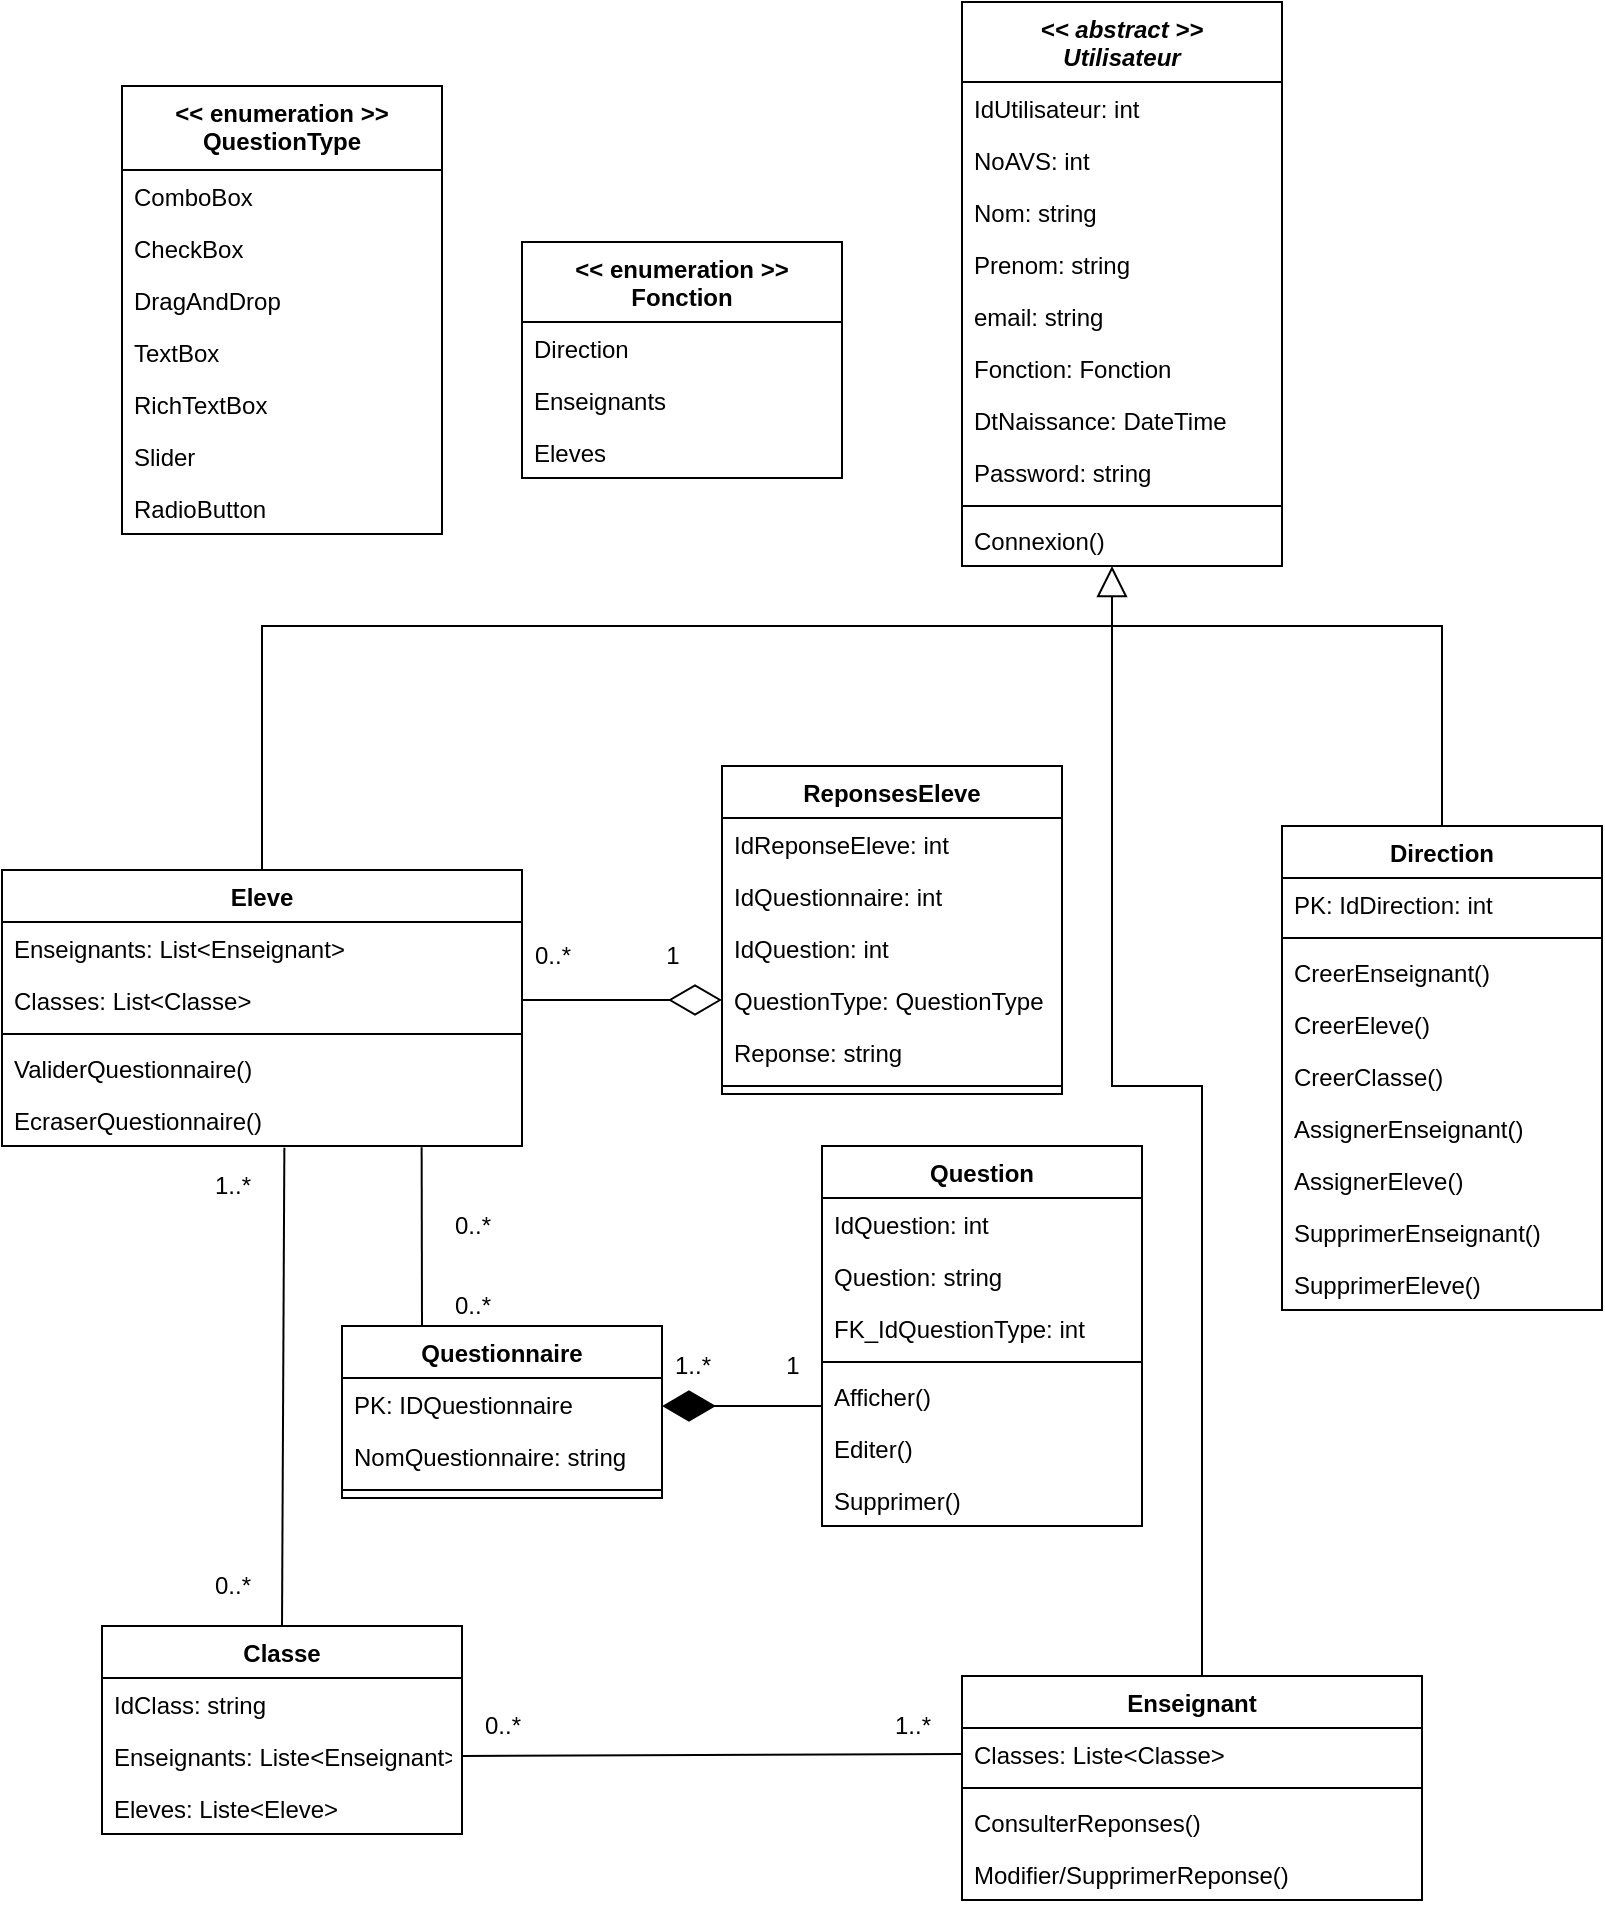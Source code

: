 <mxfile version="19.0.1" type="github">
  <diagram id="C5RBs43oDa-KdzZeNtuy" name="Page-1">
    <mxGraphModel dx="869" dy="1718" grid="1" gridSize="10" guides="1" tooltips="1" connect="1" arrows="1" fold="1" page="1" pageScale="1" pageWidth="827" pageHeight="1169" math="0" shadow="0">
      <root>
        <mxCell id="WIyWlLk6GJQsqaUBKTNV-0" />
        <mxCell id="WIyWlLk6GJQsqaUBKTNV-1" parent="WIyWlLk6GJQsqaUBKTNV-0" />
        <mxCell id="Zi9LIRQCBly2Rpeok-5_-23" value="Eleve" style="swimlane;fontStyle=1;align=center;verticalAlign=top;childLayout=stackLayout;horizontal=1;startSize=26;horizontalStack=0;resizeParent=1;resizeParentMax=0;resizeLast=0;collapsible=1;marginBottom=0;" parent="WIyWlLk6GJQsqaUBKTNV-1" vertex="1">
          <mxGeometry x="10" y="432" width="260" height="138" as="geometry" />
        </mxCell>
        <mxCell id="Zi9LIRQCBly2Rpeok-5_-32" value="Enseignants: List&lt;Enseignant&gt;" style="text;strokeColor=none;fillColor=none;align=left;verticalAlign=top;spacingLeft=4;spacingRight=4;overflow=hidden;rotatable=0;points=[[0,0.5],[1,0.5]];portConstraint=eastwest;" parent="Zi9LIRQCBly2Rpeok-5_-23" vertex="1">
          <mxGeometry y="26" width="260" height="26" as="geometry" />
        </mxCell>
        <mxCell id="2w14g9TlOuWHbVfkqIbt-16" value="Classes: List&lt;Classe&gt;" style="text;strokeColor=none;fillColor=none;align=left;verticalAlign=top;spacingLeft=4;spacingRight=4;overflow=hidden;rotatable=0;points=[[0,0.5],[1,0.5]];portConstraint=eastwest;" parent="Zi9LIRQCBly2Rpeok-5_-23" vertex="1">
          <mxGeometry y="52" width="260" height="26" as="geometry" />
        </mxCell>
        <mxCell id="Zi9LIRQCBly2Rpeok-5_-25" value="" style="line;strokeWidth=1;fillColor=none;align=left;verticalAlign=middle;spacingTop=-1;spacingLeft=3;spacingRight=3;rotatable=0;labelPosition=right;points=[];portConstraint=eastwest;" parent="Zi9LIRQCBly2Rpeok-5_-23" vertex="1">
          <mxGeometry y="78" width="260" height="8" as="geometry" />
        </mxCell>
        <mxCell id="Zi9LIRQCBly2Rpeok-5_-34" value="ValiderQuestionnaire()" style="text;strokeColor=none;fillColor=none;align=left;verticalAlign=top;spacingLeft=4;spacingRight=4;overflow=hidden;rotatable=0;points=[[0,0.5],[1,0.5]];portConstraint=eastwest;" parent="Zi9LIRQCBly2Rpeok-5_-23" vertex="1">
          <mxGeometry y="86" width="260" height="26" as="geometry" />
        </mxCell>
        <mxCell id="Zi9LIRQCBly2Rpeok-5_-33" value="EcraserQuestionnaire()" style="text;strokeColor=none;fillColor=none;align=left;verticalAlign=top;spacingLeft=4;spacingRight=4;overflow=hidden;rotatable=0;points=[[0,0.5],[1,0.5]];portConstraint=eastwest;" parent="Zi9LIRQCBly2Rpeok-5_-23" vertex="1">
          <mxGeometry y="112" width="260" height="26" as="geometry" />
        </mxCell>
        <mxCell id="he9SxElErfdmWkTXxZOx-20" style="edgeStyle=orthogonalEdgeStyle;rounded=0;orthogonalLoop=1;jettySize=auto;html=1;endArrow=block;endFill=0;startSize=8;endSize=13;strokeWidth=1;" parent="WIyWlLk6GJQsqaUBKTNV-1" source="Zi9LIRQCBly2Rpeok-5_-35" edge="1">
          <mxGeometry relative="1" as="geometry">
            <mxPoint x="565" y="280" as="targetPoint" />
            <Array as="points">
              <mxPoint x="610" y="540" />
              <mxPoint x="565" y="540" />
            </Array>
          </mxGeometry>
        </mxCell>
        <mxCell id="Zi9LIRQCBly2Rpeok-5_-35" value="Enseignant" style="swimlane;fontStyle=1;align=center;verticalAlign=top;childLayout=stackLayout;horizontal=1;startSize=26;horizontalStack=0;resizeParent=1;resizeParentMax=0;resizeLast=0;collapsible=1;marginBottom=0;" parent="WIyWlLk6GJQsqaUBKTNV-1" vertex="1">
          <mxGeometry x="490" y="835" width="230" height="112" as="geometry" />
        </mxCell>
        <mxCell id="2w14g9TlOuWHbVfkqIbt-33" value="Classes: Liste&lt;Classe&gt;" style="text;strokeColor=none;fillColor=none;align=left;verticalAlign=top;spacingLeft=4;spacingRight=4;overflow=hidden;rotatable=0;points=[[0,0.5],[1,0.5]];portConstraint=eastwest;" parent="Zi9LIRQCBly2Rpeok-5_-35" vertex="1">
          <mxGeometry y="26" width="230" height="26" as="geometry" />
        </mxCell>
        <mxCell id="Zi9LIRQCBly2Rpeok-5_-37" value="" style="line;strokeWidth=1;fillColor=none;align=left;verticalAlign=middle;spacingTop=-1;spacingLeft=3;spacingRight=3;rotatable=0;labelPosition=right;points=[];portConstraint=eastwest;" parent="Zi9LIRQCBly2Rpeok-5_-35" vertex="1">
          <mxGeometry y="52" width="230" height="8" as="geometry" />
        </mxCell>
        <mxCell id="Zi9LIRQCBly2Rpeok-5_-71" value="ConsulterReponses()" style="text;strokeColor=none;fillColor=none;align=left;verticalAlign=top;spacingLeft=4;spacingRight=4;overflow=hidden;rotatable=0;points=[[0,0.5],[1,0.5]];portConstraint=eastwest;" parent="Zi9LIRQCBly2Rpeok-5_-35" vertex="1">
          <mxGeometry y="60" width="230" height="26" as="geometry" />
        </mxCell>
        <mxCell id="Zi9LIRQCBly2Rpeok-5_-70" value="Modifier/SupprimerReponse()" style="text;strokeColor=none;fillColor=none;align=left;verticalAlign=top;spacingLeft=4;spacingRight=4;overflow=hidden;rotatable=0;points=[[0,0.5],[1,0.5]];portConstraint=eastwest;" parent="Zi9LIRQCBly2Rpeok-5_-35" vertex="1">
          <mxGeometry y="86" width="230" height="26" as="geometry" />
        </mxCell>
        <mxCell id="Zi9LIRQCBly2Rpeok-5_-46" value="Classe" style="swimlane;fontStyle=1;align=center;verticalAlign=top;childLayout=stackLayout;horizontal=1;startSize=26;horizontalStack=0;resizeParent=1;resizeParentMax=0;resizeLast=0;collapsible=1;marginBottom=0;" parent="WIyWlLk6GJQsqaUBKTNV-1" vertex="1">
          <mxGeometry x="60" y="810" width="180" height="104" as="geometry" />
        </mxCell>
        <mxCell id="Zi9LIRQCBly2Rpeok-5_-51" value="IdClass: string" style="text;strokeColor=none;fillColor=none;align=left;verticalAlign=top;spacingLeft=4;spacingRight=4;overflow=hidden;rotatable=0;points=[[0,0.5],[1,0.5]];portConstraint=eastwest;" parent="Zi9LIRQCBly2Rpeok-5_-46" vertex="1">
          <mxGeometry y="26" width="180" height="26" as="geometry" />
        </mxCell>
        <mxCell id="2w14g9TlOuWHbVfkqIbt-21" value="Enseignants: Liste&lt;Enseignant&gt;" style="text;strokeColor=none;fillColor=none;align=left;verticalAlign=top;spacingLeft=4;spacingRight=4;overflow=hidden;rotatable=0;points=[[0,0.5],[1,0.5]];portConstraint=eastwest;" parent="Zi9LIRQCBly2Rpeok-5_-46" vertex="1">
          <mxGeometry y="52" width="180" height="26" as="geometry" />
        </mxCell>
        <mxCell id="Zi9LIRQCBly2Rpeok-5_-52" value="Eleves: Liste&lt;Eleve&gt;" style="text;strokeColor=none;fillColor=none;align=left;verticalAlign=top;spacingLeft=4;spacingRight=4;overflow=hidden;rotatable=0;points=[[0,0.5],[1,0.5]];portConstraint=eastwest;" parent="Zi9LIRQCBly2Rpeok-5_-46" vertex="1">
          <mxGeometry y="78" width="180" height="26" as="geometry" />
        </mxCell>
        <mxCell id="Zi9LIRQCBly2Rpeok-5_-55" value="Direction" style="swimlane;fontStyle=1;align=center;verticalAlign=top;childLayout=stackLayout;horizontal=1;startSize=26;horizontalStack=0;resizeParent=1;resizeParentMax=0;resizeLast=0;collapsible=1;marginBottom=0;" parent="WIyWlLk6GJQsqaUBKTNV-1" vertex="1">
          <mxGeometry x="650" y="410" width="160" height="242" as="geometry" />
        </mxCell>
        <mxCell id="Zi9LIRQCBly2Rpeok-5_-56" value="PK: IdDirection: int" style="text;strokeColor=none;fillColor=none;align=left;verticalAlign=top;spacingLeft=4;spacingRight=4;overflow=hidden;rotatable=0;points=[[0,0.5],[1,0.5]];portConstraint=eastwest;" parent="Zi9LIRQCBly2Rpeok-5_-55" vertex="1">
          <mxGeometry y="26" width="160" height="26" as="geometry" />
        </mxCell>
        <mxCell id="Zi9LIRQCBly2Rpeok-5_-57" value="" style="line;strokeWidth=1;fillColor=none;align=left;verticalAlign=middle;spacingTop=-1;spacingLeft=3;spacingRight=3;rotatable=0;labelPosition=right;points=[];portConstraint=eastwest;" parent="Zi9LIRQCBly2Rpeok-5_-55" vertex="1">
          <mxGeometry y="52" width="160" height="8" as="geometry" />
        </mxCell>
        <mxCell id="Zi9LIRQCBly2Rpeok-5_-58" value="CreerEnseignant()" style="text;strokeColor=none;fillColor=none;align=left;verticalAlign=top;spacingLeft=4;spacingRight=4;overflow=hidden;rotatable=0;points=[[0,0.5],[1,0.5]];portConstraint=eastwest;" parent="Zi9LIRQCBly2Rpeok-5_-55" vertex="1">
          <mxGeometry y="60" width="160" height="26" as="geometry" />
        </mxCell>
        <mxCell id="Zi9LIRQCBly2Rpeok-5_-65" value="CreerEleve()" style="text;strokeColor=none;fillColor=none;align=left;verticalAlign=top;spacingLeft=4;spacingRight=4;overflow=hidden;rotatable=0;points=[[0,0.5],[1,0.5]];portConstraint=eastwest;" parent="Zi9LIRQCBly2Rpeok-5_-55" vertex="1">
          <mxGeometry y="86" width="160" height="26" as="geometry" />
        </mxCell>
        <mxCell id="Zi9LIRQCBly2Rpeok-5_-64" value="CreerClasse()" style="text;strokeColor=none;fillColor=none;align=left;verticalAlign=top;spacingLeft=4;spacingRight=4;overflow=hidden;rotatable=0;points=[[0,0.5],[1,0.5]];portConstraint=eastwest;" parent="Zi9LIRQCBly2Rpeok-5_-55" vertex="1">
          <mxGeometry y="112" width="160" height="26" as="geometry" />
        </mxCell>
        <mxCell id="Zi9LIRQCBly2Rpeok-5_-63" value="AssignerEnseignant()" style="text;strokeColor=none;fillColor=none;align=left;verticalAlign=top;spacingLeft=4;spacingRight=4;overflow=hidden;rotatable=0;points=[[0,0.5],[1,0.5]];portConstraint=eastwest;" parent="Zi9LIRQCBly2Rpeok-5_-55" vertex="1">
          <mxGeometry y="138" width="160" height="26" as="geometry" />
        </mxCell>
        <mxCell id="Zi9LIRQCBly2Rpeok-5_-67" value="AssignerEleve()" style="text;strokeColor=none;fillColor=none;align=left;verticalAlign=top;spacingLeft=4;spacingRight=4;overflow=hidden;rotatable=0;points=[[0,0.5],[1,0.5]];portConstraint=eastwest;" parent="Zi9LIRQCBly2Rpeok-5_-55" vertex="1">
          <mxGeometry y="164" width="160" height="26" as="geometry" />
        </mxCell>
        <mxCell id="Zi9LIRQCBly2Rpeok-5_-66" value="SupprimerEnseignant()" style="text;strokeColor=none;fillColor=none;align=left;verticalAlign=top;spacingLeft=4;spacingRight=4;overflow=hidden;rotatable=0;points=[[0,0.5],[1,0.5]];portConstraint=eastwest;" parent="Zi9LIRQCBly2Rpeok-5_-55" vertex="1">
          <mxGeometry y="190" width="160" height="26" as="geometry" />
        </mxCell>
        <mxCell id="Zi9LIRQCBly2Rpeok-5_-69" value="SupprimerEleve()" style="text;strokeColor=none;fillColor=none;align=left;verticalAlign=top;spacingLeft=4;spacingRight=4;overflow=hidden;rotatable=0;points=[[0,0.5],[1,0.5]];portConstraint=eastwest;" parent="Zi9LIRQCBly2Rpeok-5_-55" vertex="1">
          <mxGeometry y="216" width="160" height="26" as="geometry" />
        </mxCell>
        <mxCell id="Zi9LIRQCBly2Rpeok-5_-73" value="Question" style="swimlane;fontStyle=1;align=center;verticalAlign=top;childLayout=stackLayout;horizontal=1;startSize=26;horizontalStack=0;resizeParent=1;resizeParentMax=0;resizeLast=0;collapsible=1;marginBottom=0;" parent="WIyWlLk6GJQsqaUBKTNV-1" vertex="1">
          <mxGeometry x="420" y="570" width="160" height="190" as="geometry" />
        </mxCell>
        <mxCell id="Zi9LIRQCBly2Rpeok-5_-74" value="IdQuestion: int" style="text;strokeColor=none;fillColor=none;align=left;verticalAlign=top;spacingLeft=4;spacingRight=4;overflow=hidden;rotatable=0;points=[[0,0.5],[1,0.5]];portConstraint=eastwest;" parent="Zi9LIRQCBly2Rpeok-5_-73" vertex="1">
          <mxGeometry y="26" width="160" height="26" as="geometry" />
        </mxCell>
        <mxCell id="Zi9LIRQCBly2Rpeok-5_-78" value="Question: string" style="text;strokeColor=none;fillColor=none;align=left;verticalAlign=top;spacingLeft=4;spacingRight=4;overflow=hidden;rotatable=0;points=[[0,0.5],[1,0.5]];portConstraint=eastwest;" parent="Zi9LIRQCBly2Rpeok-5_-73" vertex="1">
          <mxGeometry y="52" width="160" height="26" as="geometry" />
        </mxCell>
        <mxCell id="Zi9LIRQCBly2Rpeok-5_-77" value="FK_IdQuestionType: int" style="text;strokeColor=none;fillColor=none;align=left;verticalAlign=top;spacingLeft=4;spacingRight=4;overflow=hidden;rotatable=0;points=[[0,0.5],[1,0.5]];portConstraint=eastwest;" parent="Zi9LIRQCBly2Rpeok-5_-73" vertex="1">
          <mxGeometry y="78" width="160" height="26" as="geometry" />
        </mxCell>
        <mxCell id="Zi9LIRQCBly2Rpeok-5_-75" value="" style="line;strokeWidth=1;fillColor=none;align=left;verticalAlign=middle;spacingTop=-1;spacingLeft=3;spacingRight=3;rotatable=0;labelPosition=right;points=[];portConstraint=eastwest;" parent="Zi9LIRQCBly2Rpeok-5_-73" vertex="1">
          <mxGeometry y="104" width="160" height="8" as="geometry" />
        </mxCell>
        <mxCell id="Zi9LIRQCBly2Rpeok-5_-76" value="Afficher()" style="text;strokeColor=none;fillColor=none;align=left;verticalAlign=top;spacingLeft=4;spacingRight=4;overflow=hidden;rotatable=0;points=[[0,0.5],[1,0.5]];portConstraint=eastwest;" parent="Zi9LIRQCBly2Rpeok-5_-73" vertex="1">
          <mxGeometry y="112" width="160" height="26" as="geometry" />
        </mxCell>
        <mxCell id="Zi9LIRQCBly2Rpeok-5_-81" value="Editer()" style="text;strokeColor=none;fillColor=none;align=left;verticalAlign=top;spacingLeft=4;spacingRight=4;overflow=hidden;rotatable=0;points=[[0,0.5],[1,0.5]];portConstraint=eastwest;" parent="Zi9LIRQCBly2Rpeok-5_-73" vertex="1">
          <mxGeometry y="138" width="160" height="26" as="geometry" />
        </mxCell>
        <mxCell id="Zi9LIRQCBly2Rpeok-5_-80" value="Supprimer()" style="text;strokeColor=none;fillColor=none;align=left;verticalAlign=top;spacingLeft=4;spacingRight=4;overflow=hidden;rotatable=0;points=[[0,0.5],[1,0.5]];portConstraint=eastwest;" parent="Zi9LIRQCBly2Rpeok-5_-73" vertex="1">
          <mxGeometry y="164" width="160" height="26" as="geometry" />
        </mxCell>
        <mxCell id="Zi9LIRQCBly2Rpeok-5_-86" value="ReponsesEleve" style="swimlane;fontStyle=1;align=center;verticalAlign=top;childLayout=stackLayout;horizontal=1;startSize=26;horizontalStack=0;resizeParent=1;resizeParentMax=0;resizeLast=0;collapsible=1;marginBottom=0;" parent="WIyWlLk6GJQsqaUBKTNV-1" vertex="1">
          <mxGeometry x="370" y="380" width="170" height="164" as="geometry" />
        </mxCell>
        <mxCell id="Zi9LIRQCBly2Rpeok-5_-87" value="IdReponseEleve: int" style="text;strokeColor=none;fillColor=none;align=left;verticalAlign=top;spacingLeft=4;spacingRight=4;overflow=hidden;rotatable=0;points=[[0,0.5],[1,0.5]];portConstraint=eastwest;" parent="Zi9LIRQCBly2Rpeok-5_-86" vertex="1">
          <mxGeometry y="26" width="170" height="26" as="geometry" />
        </mxCell>
        <mxCell id="Zi9LIRQCBly2Rpeok-5_-94" value="IdQuestionnaire: int" style="text;strokeColor=none;fillColor=none;align=left;verticalAlign=top;spacingLeft=4;spacingRight=4;overflow=hidden;rotatable=0;points=[[0,0.5],[1,0.5]];portConstraint=eastwest;" parent="Zi9LIRQCBly2Rpeok-5_-86" vertex="1">
          <mxGeometry y="52" width="170" height="26" as="geometry" />
        </mxCell>
        <mxCell id="Zi9LIRQCBly2Rpeok-5_-93" value="IdQuestion: int" style="text;strokeColor=none;fillColor=none;align=left;verticalAlign=top;spacingLeft=4;spacingRight=4;overflow=hidden;rotatable=0;points=[[0,0.5],[1,0.5]];portConstraint=eastwest;" parent="Zi9LIRQCBly2Rpeok-5_-86" vertex="1">
          <mxGeometry y="78" width="170" height="26" as="geometry" />
        </mxCell>
        <mxCell id="Zi9LIRQCBly2Rpeok-5_-92" value="QuestionType: QuestionType" style="text;strokeColor=none;fillColor=none;align=left;verticalAlign=top;spacingLeft=4;spacingRight=4;overflow=hidden;rotatable=0;points=[[0,0.5],[1,0.5]];portConstraint=eastwest;" parent="Zi9LIRQCBly2Rpeok-5_-86" vertex="1">
          <mxGeometry y="104" width="170" height="26" as="geometry" />
        </mxCell>
        <mxCell id="N0oLhz5LSdT8tA_xuro_-25" value="Reponse: string" style="text;strokeColor=none;fillColor=none;align=left;verticalAlign=top;spacingLeft=4;spacingRight=4;overflow=hidden;rotatable=0;points=[[0,0.5],[1,0.5]];portConstraint=eastwest;" vertex="1" parent="Zi9LIRQCBly2Rpeok-5_-86">
          <mxGeometry y="130" width="170" height="26" as="geometry" />
        </mxCell>
        <mxCell id="Zi9LIRQCBly2Rpeok-5_-88" value="" style="line;strokeWidth=1;fillColor=none;align=left;verticalAlign=middle;spacingTop=-1;spacingLeft=3;spacingRight=3;rotatable=0;labelPosition=right;points=[];portConstraint=eastwest;" parent="Zi9LIRQCBly2Rpeok-5_-86" vertex="1">
          <mxGeometry y="156" width="170" height="8" as="geometry" />
        </mxCell>
        <mxCell id="Zi9LIRQCBly2Rpeok-5_-98" value="" style="endArrow=none;html=1;rounded=0;entryX=0;entryY=0.5;entryDx=0;entryDy=0;exitX=1;exitY=0.5;exitDx=0;exitDy=0;" parent="WIyWlLk6GJQsqaUBKTNV-1" target="2w14g9TlOuWHbVfkqIbt-33" edge="1">
          <mxGeometry width="50" height="50" relative="1" as="geometry">
            <mxPoint x="240" y="875" as="sourcePoint" />
            <mxPoint x="530" y="849" as="targetPoint" />
          </mxGeometry>
        </mxCell>
        <mxCell id="he9SxElErfdmWkTXxZOx-0" value="&lt;&lt; enumeration &gt;&gt;&#xa;Fonction" style="swimlane;fontStyle=1;align=center;verticalAlign=top;childLayout=stackLayout;horizontal=1;startSize=40;horizontalStack=0;resizeParent=1;resizeParentMax=0;resizeLast=0;collapsible=1;marginBottom=0;" parent="WIyWlLk6GJQsqaUBKTNV-1" vertex="1">
          <mxGeometry x="270" y="118" width="160" height="118" as="geometry" />
        </mxCell>
        <mxCell id="he9SxElErfdmWkTXxZOx-1" value="Direction" style="text;strokeColor=none;fillColor=none;align=left;verticalAlign=top;spacingLeft=4;spacingRight=4;overflow=hidden;rotatable=0;points=[[0,0.5],[1,0.5]];portConstraint=eastwest;" parent="he9SxElErfdmWkTXxZOx-0" vertex="1">
          <mxGeometry y="40" width="160" height="26" as="geometry" />
        </mxCell>
        <mxCell id="he9SxElErfdmWkTXxZOx-5" value="Enseignants" style="text;strokeColor=none;fillColor=none;align=left;verticalAlign=top;spacingLeft=4;spacingRight=4;overflow=hidden;rotatable=0;points=[[0,0.5],[1,0.5]];portConstraint=eastwest;" parent="he9SxElErfdmWkTXxZOx-0" vertex="1">
          <mxGeometry y="66" width="160" height="26" as="geometry" />
        </mxCell>
        <mxCell id="he9SxElErfdmWkTXxZOx-4" value="Eleves" style="text;strokeColor=none;fillColor=none;align=left;verticalAlign=top;spacingLeft=4;spacingRight=4;overflow=hidden;rotatable=0;points=[[0,0.5],[1,0.5]];portConstraint=eastwest;" parent="he9SxElErfdmWkTXxZOx-0" vertex="1">
          <mxGeometry y="92" width="160" height="26" as="geometry" />
        </mxCell>
        <mxCell id="he9SxElErfdmWkTXxZOx-8" value="" style="endArrow=none;html=1;rounded=0;entryX=0.5;entryY=0;entryDx=0;entryDy=0;" parent="WIyWlLk6GJQsqaUBKTNV-1" target="Zi9LIRQCBly2Rpeok-5_-55" edge="1">
          <mxGeometry width="50" height="50" relative="1" as="geometry">
            <mxPoint x="560" y="310" as="sourcePoint" />
            <mxPoint x="610" y="290" as="targetPoint" />
            <Array as="points">
              <mxPoint x="730" y="310" />
            </Array>
          </mxGeometry>
        </mxCell>
        <mxCell id="he9SxElErfdmWkTXxZOx-9" value="" style="endArrow=none;html=1;rounded=0;startSize=8;endSize=13;strokeWidth=1;exitX=0.5;exitY=0;exitDx=0;exitDy=0;" parent="WIyWlLk6GJQsqaUBKTNV-1" source="Zi9LIRQCBly2Rpeok-5_-23" edge="1">
          <mxGeometry width="50" height="50" relative="1" as="geometry">
            <mxPoint x="540" y="340" as="sourcePoint" />
            <mxPoint x="570" y="310" as="targetPoint" />
            <Array as="points">
              <mxPoint x="140" y="310" />
            </Array>
          </mxGeometry>
        </mxCell>
        <mxCell id="2w14g9TlOuWHbVfkqIbt-2" value="Questionnaire" style="swimlane;fontStyle=1;align=center;verticalAlign=top;childLayout=stackLayout;horizontal=1;startSize=26;horizontalStack=0;resizeParent=1;resizeParentMax=0;resizeLast=0;collapsible=1;marginBottom=0;strokeWidth=1;" parent="WIyWlLk6GJQsqaUBKTNV-1" vertex="1">
          <mxGeometry x="180" y="660" width="160" height="86" as="geometry" />
        </mxCell>
        <mxCell id="2w14g9TlOuWHbVfkqIbt-3" value="PK: IDQuestionnaire" style="text;strokeColor=none;fillColor=none;align=left;verticalAlign=top;spacingLeft=4;spacingRight=4;overflow=hidden;rotatable=0;points=[[0,0.5],[1,0.5]];portConstraint=eastwest;" parent="2w14g9TlOuWHbVfkqIbt-2" vertex="1">
          <mxGeometry y="26" width="160" height="26" as="geometry" />
        </mxCell>
        <mxCell id="N0oLhz5LSdT8tA_xuro_-23" value="NomQuestionnaire: string" style="text;strokeColor=none;fillColor=none;align=left;verticalAlign=top;spacingLeft=4;spacingRight=4;overflow=hidden;rotatable=0;points=[[0,0.5],[1,0.5]];portConstraint=eastwest;" vertex="1" parent="2w14g9TlOuWHbVfkqIbt-2">
          <mxGeometry y="52" width="160" height="26" as="geometry" />
        </mxCell>
        <mxCell id="2w14g9TlOuWHbVfkqIbt-4" value="" style="line;strokeWidth=1;fillColor=none;align=left;verticalAlign=middle;spacingTop=-1;spacingLeft=3;spacingRight=3;rotatable=0;labelPosition=right;points=[];portConstraint=eastwest;" parent="2w14g9TlOuWHbVfkqIbt-2" vertex="1">
          <mxGeometry y="78" width="160" height="8" as="geometry" />
        </mxCell>
        <mxCell id="2w14g9TlOuWHbVfkqIbt-6" value="" style="endArrow=diamondThin;endFill=1;endSize=24;html=1;rounded=0;" parent="WIyWlLk6GJQsqaUBKTNV-1" edge="1">
          <mxGeometry width="160" relative="1" as="geometry">
            <mxPoint x="420" y="700" as="sourcePoint" />
            <mxPoint x="340" y="700" as="targetPoint" />
          </mxGeometry>
        </mxCell>
        <mxCell id="2w14g9TlOuWHbVfkqIbt-7" value="" style="endArrow=diamondThin;endFill=0;endSize=24;html=1;rounded=0;entryX=0;entryY=0.5;entryDx=0;entryDy=0;exitX=1;exitY=0.5;exitDx=0;exitDy=0;" parent="WIyWlLk6GJQsqaUBKTNV-1" source="2w14g9TlOuWHbVfkqIbt-16" target="Zi9LIRQCBly2Rpeok-5_-92" edge="1">
          <mxGeometry width="160" relative="1" as="geometry">
            <mxPoint x="350" y="610" as="sourcePoint" />
            <mxPoint x="510" y="610" as="targetPoint" />
          </mxGeometry>
        </mxCell>
        <mxCell id="2w14g9TlOuWHbVfkqIbt-9" value="0..*" style="text;html=1;align=center;verticalAlign=middle;resizable=0;points=[];autosize=1;strokeColor=none;fillColor=none;" parent="WIyWlLk6GJQsqaUBKTNV-1" vertex="1">
          <mxGeometry x="110" y="780" width="30" height="20" as="geometry" />
        </mxCell>
        <mxCell id="2w14g9TlOuWHbVfkqIbt-10" value="0..*" style="text;html=1;align=center;verticalAlign=middle;resizable=0;points=[];autosize=1;strokeColor=none;fillColor=none;" parent="WIyWlLk6GJQsqaUBKTNV-1" vertex="1">
          <mxGeometry x="245" y="850" width="30" height="20" as="geometry" />
        </mxCell>
        <mxCell id="2w14g9TlOuWHbVfkqIbt-11" value="1..*" style="text;html=1;align=center;verticalAlign=middle;resizable=0;points=[];autosize=1;strokeColor=none;fillColor=none;" parent="WIyWlLk6GJQsqaUBKTNV-1" vertex="1">
          <mxGeometry x="450" y="850" width="30" height="20" as="geometry" />
        </mxCell>
        <mxCell id="2w14g9TlOuWHbVfkqIbt-12" value="0..*" style="text;html=1;align=center;verticalAlign=middle;resizable=0;points=[];autosize=1;strokeColor=none;fillColor=none;" parent="WIyWlLk6GJQsqaUBKTNV-1" vertex="1">
          <mxGeometry x="270" y="465" width="30" height="20" as="geometry" />
        </mxCell>
        <mxCell id="2w14g9TlOuWHbVfkqIbt-13" value="1" style="text;html=1;align=center;verticalAlign=middle;resizable=0;points=[];autosize=1;strokeColor=none;fillColor=none;" parent="WIyWlLk6GJQsqaUBKTNV-1" vertex="1">
          <mxGeometry x="335" y="465" width="20" height="20" as="geometry" />
        </mxCell>
        <mxCell id="2w14g9TlOuWHbVfkqIbt-14" value="1..*" style="text;html=1;align=center;verticalAlign=middle;resizable=0;points=[];autosize=1;strokeColor=none;fillColor=none;" parent="WIyWlLk6GJQsqaUBKTNV-1" vertex="1">
          <mxGeometry x="340" y="670" width="30" height="20" as="geometry" />
        </mxCell>
        <mxCell id="2w14g9TlOuWHbVfkqIbt-15" value="1" style="text;html=1;align=center;verticalAlign=middle;resizable=0;points=[];autosize=1;strokeColor=none;fillColor=none;" parent="WIyWlLk6GJQsqaUBKTNV-1" vertex="1">
          <mxGeometry x="395" y="670" width="20" height="20" as="geometry" />
        </mxCell>
        <mxCell id="2w14g9TlOuWHbVfkqIbt-17" value="" style="endArrow=none;html=1;rounded=0;exitX=0.25;exitY=0;exitDx=0;exitDy=0;entryX=0.807;entryY=1.024;entryDx=0;entryDy=0;entryPerimeter=0;" parent="WIyWlLk6GJQsqaUBKTNV-1" source="2w14g9TlOuWHbVfkqIbt-2" target="Zi9LIRQCBly2Rpeok-5_-33" edge="1">
          <mxGeometry width="50" height="50" relative="1" as="geometry">
            <mxPoint x="290" y="690" as="sourcePoint" />
            <mxPoint x="220" y="600" as="targetPoint" />
          </mxGeometry>
        </mxCell>
        <mxCell id="2w14g9TlOuWHbVfkqIbt-18" value="0..*" style="text;html=1;align=center;verticalAlign=middle;resizable=0;points=[];autosize=1;strokeColor=none;fillColor=none;" parent="WIyWlLk6GJQsqaUBKTNV-1" vertex="1">
          <mxGeometry x="230" y="640" width="30" height="20" as="geometry" />
        </mxCell>
        <mxCell id="2w14g9TlOuWHbVfkqIbt-19" value="0..*" style="text;html=1;align=center;verticalAlign=middle;resizable=0;points=[];autosize=1;strokeColor=none;fillColor=none;" parent="WIyWlLk6GJQsqaUBKTNV-1" vertex="1">
          <mxGeometry x="230" y="600" width="30" height="20" as="geometry" />
        </mxCell>
        <mxCell id="2w14g9TlOuWHbVfkqIbt-22" value="&lt;&lt; enumeration &gt;&gt;&#xa;QuestionType" style="swimlane;fontStyle=1;align=center;verticalAlign=top;childLayout=stackLayout;horizontal=1;startSize=42;horizontalStack=0;resizeParent=1;resizeParentMax=0;resizeLast=0;collapsible=1;marginBottom=0;strokeWidth=1;" parent="WIyWlLk6GJQsqaUBKTNV-1" vertex="1">
          <mxGeometry x="70" y="40" width="160" height="224" as="geometry" />
        </mxCell>
        <mxCell id="2w14g9TlOuWHbVfkqIbt-23" value="ComboBox" style="text;strokeColor=none;fillColor=none;align=left;verticalAlign=top;spacingLeft=4;spacingRight=4;overflow=hidden;rotatable=0;points=[[0,0.5],[1,0.5]];portConstraint=eastwest;" parent="2w14g9TlOuWHbVfkqIbt-22" vertex="1">
          <mxGeometry y="42" width="160" height="26" as="geometry" />
        </mxCell>
        <mxCell id="2w14g9TlOuWHbVfkqIbt-29" value="CheckBox" style="text;strokeColor=none;fillColor=none;align=left;verticalAlign=top;spacingLeft=4;spacingRight=4;overflow=hidden;rotatable=0;points=[[0,0.5],[1,0.5]];portConstraint=eastwest;" parent="2w14g9TlOuWHbVfkqIbt-22" vertex="1">
          <mxGeometry y="68" width="160" height="26" as="geometry" />
        </mxCell>
        <mxCell id="2w14g9TlOuWHbVfkqIbt-27" value="DragAndDrop" style="text;strokeColor=none;fillColor=none;align=left;verticalAlign=top;spacingLeft=4;spacingRight=4;overflow=hidden;rotatable=0;points=[[0,0.5],[1,0.5]];portConstraint=eastwest;" parent="2w14g9TlOuWHbVfkqIbt-22" vertex="1">
          <mxGeometry y="94" width="160" height="26" as="geometry" />
        </mxCell>
        <mxCell id="2w14g9TlOuWHbVfkqIbt-26" value="TextBox" style="text;strokeColor=none;fillColor=none;align=left;verticalAlign=top;spacingLeft=4;spacingRight=4;overflow=hidden;rotatable=0;points=[[0,0.5],[1,0.5]];portConstraint=eastwest;" parent="2w14g9TlOuWHbVfkqIbt-22" vertex="1">
          <mxGeometry y="120" width="160" height="26" as="geometry" />
        </mxCell>
        <mxCell id="2w14g9TlOuWHbVfkqIbt-30" value="RichTextBox" style="text;strokeColor=none;fillColor=none;align=left;verticalAlign=top;spacingLeft=4;spacingRight=4;overflow=hidden;rotatable=0;points=[[0,0.5],[1,0.5]];portConstraint=eastwest;" parent="2w14g9TlOuWHbVfkqIbt-22" vertex="1">
          <mxGeometry y="146" width="160" height="26" as="geometry" />
        </mxCell>
        <mxCell id="2w14g9TlOuWHbVfkqIbt-31" value="Slider" style="text;strokeColor=none;fillColor=none;align=left;verticalAlign=top;spacingLeft=4;spacingRight=4;overflow=hidden;rotatable=0;points=[[0,0.5],[1,0.5]];portConstraint=eastwest;" parent="2w14g9TlOuWHbVfkqIbt-22" vertex="1">
          <mxGeometry y="172" width="160" height="26" as="geometry" />
        </mxCell>
        <mxCell id="N0oLhz5LSdT8tA_xuro_-22" value="RadioButton" style="text;strokeColor=none;fillColor=none;align=left;verticalAlign=top;spacingLeft=4;spacingRight=4;overflow=hidden;rotatable=0;points=[[0,0.5],[1,0.5]];portConstraint=eastwest;" vertex="1" parent="2w14g9TlOuWHbVfkqIbt-22">
          <mxGeometry y="198" width="160" height="26" as="geometry" />
        </mxCell>
        <mxCell id="N0oLhz5LSdT8tA_xuro_-0" value="1..*" style="text;html=1;align=center;verticalAlign=middle;resizable=0;points=[];autosize=1;strokeColor=none;fillColor=none;" vertex="1" parent="WIyWlLk6GJQsqaUBKTNV-1">
          <mxGeometry x="110" y="580" width="30" height="20" as="geometry" />
        </mxCell>
        <mxCell id="N0oLhz5LSdT8tA_xuro_-3" value="&lt;&lt; abstract &gt;&gt;&#xa;Utilisateur" style="swimlane;fontStyle=3;align=center;verticalAlign=top;childLayout=stackLayout;horizontal=1;startSize=40;horizontalStack=0;resizeParent=1;resizeParentMax=0;resizeLast=0;collapsible=1;marginBottom=0;" vertex="1" parent="WIyWlLk6GJQsqaUBKTNV-1">
          <mxGeometry x="490" y="-2" width="160" height="282" as="geometry" />
        </mxCell>
        <mxCell id="N0oLhz5LSdT8tA_xuro_-4" value="IdUtilisateur: int" style="text;strokeColor=none;fillColor=none;align=left;verticalAlign=top;spacingLeft=4;spacingRight=4;overflow=hidden;rotatable=0;points=[[0,0.5],[1,0.5]];portConstraint=eastwest;" vertex="1" parent="N0oLhz5LSdT8tA_xuro_-3">
          <mxGeometry y="40" width="160" height="26" as="geometry" />
        </mxCell>
        <mxCell id="he9SxElErfdmWkTXxZOx-17" value="NoAVS: int" style="text;strokeColor=none;fillColor=none;align=left;verticalAlign=top;spacingLeft=4;spacingRight=4;overflow=hidden;rotatable=0;points=[[0,0.5],[1,0.5]];portConstraint=eastwest;" parent="N0oLhz5LSdT8tA_xuro_-3" vertex="1">
          <mxGeometry y="66" width="160" height="26" as="geometry" />
        </mxCell>
        <mxCell id="he9SxElErfdmWkTXxZOx-11" value="Nom: string" style="text;strokeColor=none;fillColor=none;align=left;verticalAlign=top;spacingLeft=4;spacingRight=4;overflow=hidden;rotatable=0;points=[[0,0.5],[1,0.5]];portConstraint=eastwest;" parent="N0oLhz5LSdT8tA_xuro_-3" vertex="1">
          <mxGeometry y="92" width="160" height="26" as="geometry" />
        </mxCell>
        <mxCell id="he9SxElErfdmWkTXxZOx-16" value="Prenom: string" style="text;strokeColor=none;fillColor=none;align=left;verticalAlign=top;spacingLeft=4;spacingRight=4;overflow=hidden;rotatable=0;points=[[0,0.5],[1,0.5]];portConstraint=eastwest;" parent="N0oLhz5LSdT8tA_xuro_-3" vertex="1">
          <mxGeometry y="118" width="160" height="26" as="geometry" />
        </mxCell>
        <mxCell id="N0oLhz5LSdT8tA_xuro_-1" value="email: string" style="text;strokeColor=none;fillColor=none;align=left;verticalAlign=top;spacingLeft=4;spacingRight=4;overflow=hidden;rotatable=0;points=[[0,0.5],[1,0.5]];portConstraint=eastwest;" vertex="1" parent="N0oLhz5LSdT8tA_xuro_-3">
          <mxGeometry y="144" width="160" height="26" as="geometry" />
        </mxCell>
        <mxCell id="he9SxElErfdmWkTXxZOx-14" value="Fonction: Fonction" style="text;strokeColor=none;fillColor=none;align=left;verticalAlign=top;spacingLeft=4;spacingRight=4;overflow=hidden;rotatable=0;points=[[0,0.5],[1,0.5]];portConstraint=eastwest;" parent="N0oLhz5LSdT8tA_xuro_-3" vertex="1">
          <mxGeometry y="170" width="160" height="26" as="geometry" />
        </mxCell>
        <mxCell id="he9SxElErfdmWkTXxZOx-15" value="DtNaissance: DateTime" style="text;strokeColor=none;fillColor=none;align=left;verticalAlign=top;spacingLeft=4;spacingRight=4;overflow=hidden;rotatable=0;points=[[0,0.5],[1,0.5]];portConstraint=eastwest;" parent="N0oLhz5LSdT8tA_xuro_-3" vertex="1">
          <mxGeometry y="196" width="160" height="26" as="geometry" />
        </mxCell>
        <mxCell id="N0oLhz5LSdT8tA_xuro_-2" value="Password: string" style="text;strokeColor=none;fillColor=none;align=left;verticalAlign=top;spacingLeft=4;spacingRight=4;overflow=hidden;rotatable=0;points=[[0,0.5],[1,0.5]];portConstraint=eastwest;" vertex="1" parent="N0oLhz5LSdT8tA_xuro_-3">
          <mxGeometry y="222" width="160" height="26" as="geometry" />
        </mxCell>
        <mxCell id="N0oLhz5LSdT8tA_xuro_-5" value="" style="line;strokeWidth=1;fillColor=none;align=left;verticalAlign=middle;spacingTop=-1;spacingLeft=3;spacingRight=3;rotatable=0;labelPosition=right;points=[];portConstraint=eastwest;" vertex="1" parent="N0oLhz5LSdT8tA_xuro_-3">
          <mxGeometry y="248" width="160" height="8" as="geometry" />
        </mxCell>
        <mxCell id="N0oLhz5LSdT8tA_xuro_-6" value="Connexion()" style="text;strokeColor=none;fillColor=none;align=left;verticalAlign=top;spacingLeft=4;spacingRight=4;overflow=hidden;rotatable=0;points=[[0,0.5],[1,0.5]];portConstraint=eastwest;" vertex="1" parent="N0oLhz5LSdT8tA_xuro_-3">
          <mxGeometry y="256" width="160" height="26" as="geometry" />
        </mxCell>
        <mxCell id="N0oLhz5LSdT8tA_xuro_-20" value="" style="rounded=0;orthogonalLoop=1;jettySize=auto;html=1;entryX=0.5;entryY=0;entryDx=0;entryDy=0;endArrow=none;endFill=0;exitX=0.543;exitY=1.035;exitDx=0;exitDy=0;exitPerimeter=0;" edge="1" parent="WIyWlLk6GJQsqaUBKTNV-1" source="Zi9LIRQCBly2Rpeok-5_-33" target="Zi9LIRQCBly2Rpeok-5_-46">
          <mxGeometry relative="1" as="geometry">
            <mxPoint x="150" y="597" as="sourcePoint" />
          </mxGeometry>
        </mxCell>
      </root>
    </mxGraphModel>
  </diagram>
</mxfile>
